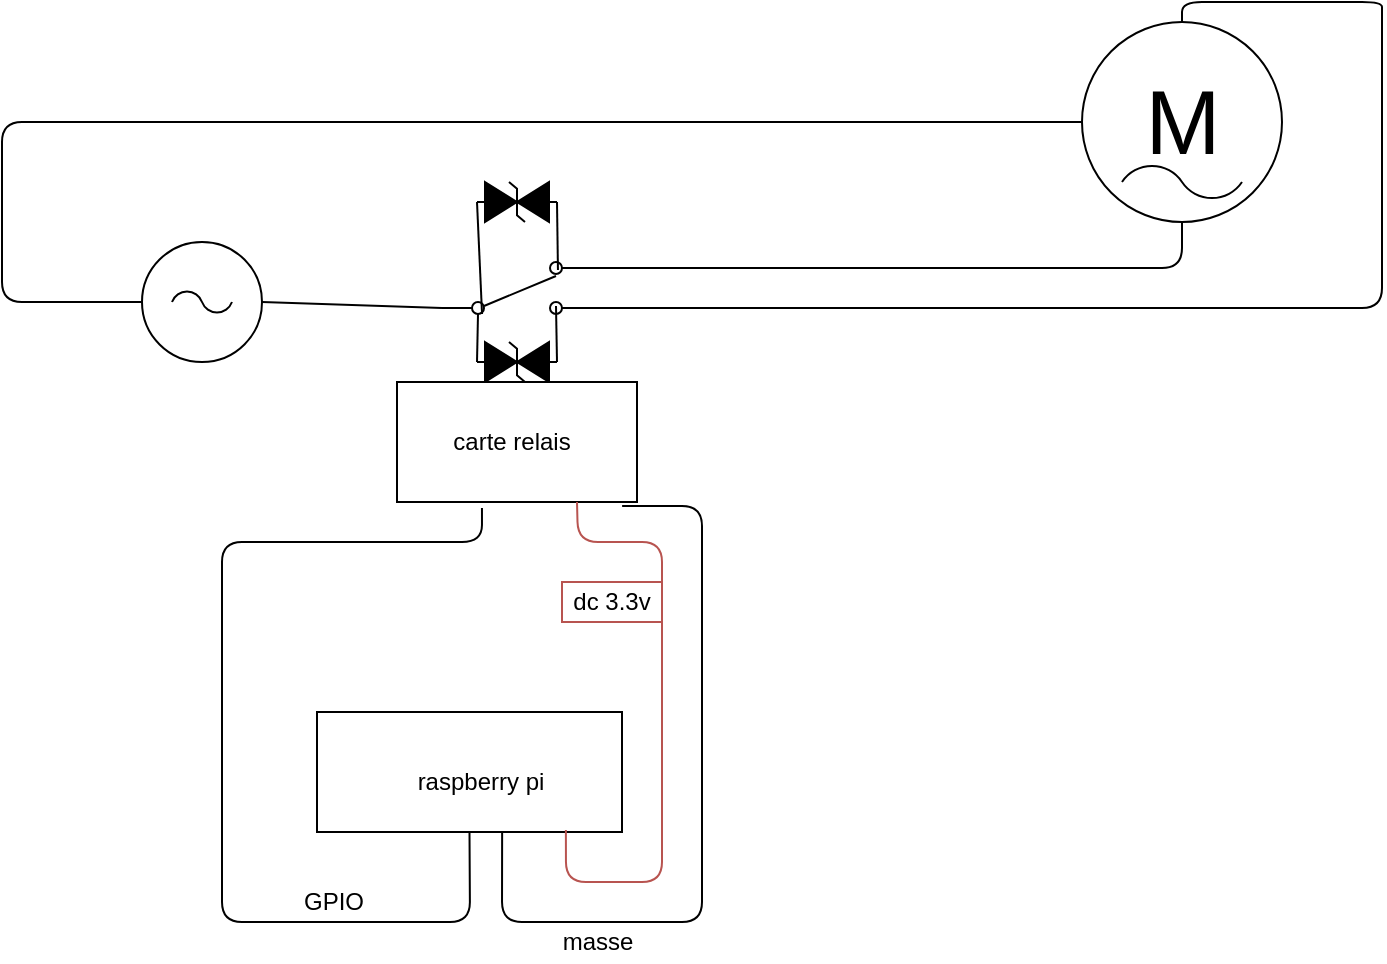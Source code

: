 <mxfile version="13.9.9" type="github">
  <diagram name="Page-1" id="7e0a89b8-554c-2b80-1dc8-d5c74ca68de4">
    <mxGraphModel dx="989" dy="779" grid="1" gridSize="10" guides="1" tooltips="1" connect="1" arrows="1" fold="1" page="1" pageScale="1" pageWidth="1100" pageHeight="850" background="#ffffff" math="0" shadow="0">
      <root>
        <mxCell id="0" />
        <mxCell id="1" parent="0" />
        <mxCell id="cGzED9iwPoAN8l90j6dS-2" value="" style="pointerEvents=1;verticalLabelPosition=bottom;shadow=0;dashed=0;align=center;html=1;verticalAlign=top;shape=mxgraph.electrical.electro-mechanical.2-way_switch;" vertex="1" parent="1">
          <mxGeometry x="400" y="140" width="75" height="26" as="geometry" />
        </mxCell>
        <mxCell id="cGzED9iwPoAN8l90j6dS-4" value="" style="pointerEvents=1;verticalLabelPosition=bottom;shadow=0;dashed=0;align=center;html=1;verticalAlign=top;shape=mxgraph.electrical.signal_sources.ac_source;" vertex="1" parent="1">
          <mxGeometry x="250" y="130" width="60" height="60" as="geometry" />
        </mxCell>
        <mxCell id="cGzED9iwPoAN8l90j6dS-6" value="" style="endArrow=none;html=1;exitX=0;exitY=0.5;exitDx=0;exitDy=0;exitPerimeter=0;" edge="1" parent="1" source="cGzED9iwPoAN8l90j6dS-4" target="cGzED9iwPoAN8l90j6dS-7">
          <mxGeometry width="50" height="50" relative="1" as="geometry">
            <mxPoint x="450" y="420" as="sourcePoint" />
            <mxPoint x="180" y="60" as="targetPoint" />
            <Array as="points">
              <mxPoint x="180" y="160" />
              <mxPoint x="180" y="70" />
            </Array>
          </mxGeometry>
        </mxCell>
        <mxCell id="cGzED9iwPoAN8l90j6dS-7" value="M" style="dashed=0;outlineConnect=0;align=center;html=1;shape=mxgraph.pid.engines.electric_motor_(ac);fontSize=45;" vertex="1" parent="1">
          <mxGeometry x="720" y="20" width="100" height="100" as="geometry" />
        </mxCell>
        <mxCell id="cGzED9iwPoAN8l90j6dS-8" value="" style="endArrow=none;html=1;exitX=1;exitY=0.5;exitDx=0;exitDy=0;exitPerimeter=0;entryX=0;entryY=0.885;entryDx=0;entryDy=0;entryPerimeter=0;" edge="1" parent="1" source="cGzED9iwPoAN8l90j6dS-4" target="cGzED9iwPoAN8l90j6dS-2">
          <mxGeometry width="50" height="50" relative="1" as="geometry">
            <mxPoint x="450" y="420" as="sourcePoint" />
            <mxPoint x="500" y="370" as="targetPoint" />
          </mxGeometry>
        </mxCell>
        <mxCell id="cGzED9iwPoAN8l90j6dS-9" value="" style="endArrow=none;html=1;exitX=1;exitY=0.115;exitDx=0;exitDy=0;exitPerimeter=0;entryX=0.5;entryY=1;entryDx=0;entryDy=0;entryPerimeter=0;" edge="1" parent="1" source="cGzED9iwPoAN8l90j6dS-2" target="cGzED9iwPoAN8l90j6dS-7">
          <mxGeometry width="50" height="50" relative="1" as="geometry">
            <mxPoint x="475" y="140" as="sourcePoint" />
            <mxPoint x="750" y="140" as="targetPoint" />
            <Array as="points">
              <mxPoint x="770" y="143" />
            </Array>
          </mxGeometry>
        </mxCell>
        <mxCell id="cGzED9iwPoAN8l90j6dS-11" value="" style="endArrow=none;html=1;exitX=1;exitY=0.885;exitDx=0;exitDy=0;exitPerimeter=0;entryX=0.5;entryY=0;entryDx=0;entryDy=0;entryPerimeter=0;" edge="1" parent="1" source="cGzED9iwPoAN8l90j6dS-2" target="cGzED9iwPoAN8l90j6dS-7">
          <mxGeometry width="50" height="50" relative="1" as="geometry">
            <mxPoint x="450" y="270" as="sourcePoint" />
            <mxPoint x="500" y="220" as="targetPoint" />
            <Array as="points">
              <mxPoint x="870" y="163" />
              <mxPoint x="870" y="20" />
              <mxPoint x="870" y="10" />
              <mxPoint x="770" y="10" />
            </Array>
          </mxGeometry>
        </mxCell>
        <mxCell id="cGzED9iwPoAN8l90j6dS-12" value="" style="pointerEvents=1;fillColor=strokeColor;verticalLabelPosition=bottom;shadow=0;dashed=0;align=center;html=1;verticalAlign=top;shape=mxgraph.electrical.diodes.transorb_2;" vertex="1" parent="1">
          <mxGeometry x="417.5" y="180" width="40" height="20" as="geometry" />
        </mxCell>
        <mxCell id="cGzED9iwPoAN8l90j6dS-13" value="" style="endArrow=none;html=1;entryX=0.76;entryY=0.846;entryDx=0;entryDy=0;entryPerimeter=0;exitX=1;exitY=0.5;exitDx=0;exitDy=0;exitPerimeter=0;" edge="1" parent="1" source="cGzED9iwPoAN8l90j6dS-12" target="cGzED9iwPoAN8l90j6dS-2">
          <mxGeometry width="50" height="50" relative="1" as="geometry">
            <mxPoint x="457" y="210" as="sourcePoint" />
            <mxPoint x="480" y="220" as="targetPoint" />
          </mxGeometry>
        </mxCell>
        <mxCell id="cGzED9iwPoAN8l90j6dS-14" value="" style="endArrow=none;html=1;exitX=0;exitY=0.5;exitDx=0;exitDy=0;exitPerimeter=0;entryX=0.24;entryY=1;entryDx=0;entryDy=0;entryPerimeter=0;" edge="1" parent="1" source="cGzED9iwPoAN8l90j6dS-12" target="cGzED9iwPoAN8l90j6dS-2">
          <mxGeometry width="50" height="50" relative="1" as="geometry">
            <mxPoint x="450" y="270" as="sourcePoint" />
            <mxPoint x="500" y="220" as="targetPoint" />
          </mxGeometry>
        </mxCell>
        <mxCell id="cGzED9iwPoAN8l90j6dS-15" value="" style="pointerEvents=1;fillColor=strokeColor;verticalLabelPosition=bottom;shadow=0;dashed=0;align=center;html=1;verticalAlign=top;shape=mxgraph.electrical.diodes.transorb_2;" vertex="1" parent="1">
          <mxGeometry x="417.5" y="100" width="40" height="20" as="geometry" />
        </mxCell>
        <mxCell id="cGzED9iwPoAN8l90j6dS-16" value="" style="endArrow=none;html=1;entryX=0;entryY=0.5;entryDx=0;entryDy=0;entryPerimeter=0;exitX=0.267;exitY=1;exitDx=0;exitDy=0;exitPerimeter=0;" edge="1" parent="1" source="cGzED9iwPoAN8l90j6dS-2" target="cGzED9iwPoAN8l90j6dS-15">
          <mxGeometry width="50" height="50" relative="1" as="geometry">
            <mxPoint x="450" y="270" as="sourcePoint" />
            <mxPoint x="500" y="220" as="targetPoint" />
          </mxGeometry>
        </mxCell>
        <mxCell id="cGzED9iwPoAN8l90j6dS-17" value="" style="endArrow=none;html=1;entryX=1;entryY=0.5;entryDx=0;entryDy=0;entryPerimeter=0;exitX=0.773;exitY=0.154;exitDx=0;exitDy=0;exitPerimeter=0;" edge="1" parent="1" source="cGzED9iwPoAN8l90j6dS-2" target="cGzED9iwPoAN8l90j6dS-15">
          <mxGeometry width="50" height="50" relative="1" as="geometry">
            <mxPoint x="450" y="270" as="sourcePoint" />
            <mxPoint x="500" y="220" as="targetPoint" />
          </mxGeometry>
        </mxCell>
        <mxCell id="cGzED9iwPoAN8l90j6dS-19" value="" style="rounded=0;whiteSpace=wrap;html=1;" vertex="1" parent="1">
          <mxGeometry x="377.5" y="200" width="120" height="60" as="geometry" />
        </mxCell>
        <mxCell id="cGzED9iwPoAN8l90j6dS-20" value="carte relais" style="text;html=1;strokeColor=none;fillColor=none;align=center;verticalAlign=middle;whiteSpace=wrap;rounded=0;" vertex="1" parent="1">
          <mxGeometry x="400" y="220" width="70" height="20" as="geometry" />
        </mxCell>
        <mxCell id="cGzED9iwPoAN8l90j6dS-21" value="" style="rounded=0;whiteSpace=wrap;html=1;" vertex="1" parent="1">
          <mxGeometry x="337.5" y="365" width="152.5" height="60" as="geometry" />
        </mxCell>
        <mxCell id="cGzED9iwPoAN8l90j6dS-22" value="" style="shape=image;html=1;verticalAlign=top;verticalLabelPosition=bottom;labelBackgroundColor=#ffffff;imageAspect=0;aspect=fixed;image=https://cdn4.iconfinder.com/data/icons/logos-and-brands-1/512/272_Raspberry_Pi_logo-128.png" vertex="1" parent="1">
          <mxGeometry x="337.5" y="370" width="28" height="28" as="geometry" />
        </mxCell>
        <mxCell id="cGzED9iwPoAN8l90j6dS-27" value="" style="endArrow=none;html=1;entryX=0.607;entryY=1;entryDx=0;entryDy=0;entryPerimeter=0;exitX=0.938;exitY=1.033;exitDx=0;exitDy=0;exitPerimeter=0;" edge="1" parent="1" source="cGzED9iwPoAN8l90j6dS-19" target="cGzED9iwPoAN8l90j6dS-21">
          <mxGeometry width="50" height="50" relative="1" as="geometry">
            <mxPoint x="630" y="420" as="sourcePoint" />
            <mxPoint x="500" y="210" as="targetPoint" />
            <Array as="points">
              <mxPoint x="530" y="262" />
              <mxPoint x="530" y="470" />
              <mxPoint x="430" y="470" />
            </Array>
          </mxGeometry>
        </mxCell>
        <mxCell id="cGzED9iwPoAN8l90j6dS-28" value="" style="endArrow=none;html=1;exitX=0.5;exitY=1;exitDx=0;exitDy=0;entryX=0.354;entryY=1.05;entryDx=0;entryDy=0;entryPerimeter=0;" edge="1" parent="1" source="cGzED9iwPoAN8l90j6dS-21" target="cGzED9iwPoAN8l90j6dS-19">
          <mxGeometry width="50" height="50" relative="1" as="geometry">
            <mxPoint x="450" y="260" as="sourcePoint" />
            <mxPoint x="500" y="210" as="targetPoint" />
            <Array as="points">
              <mxPoint x="414" y="470" />
              <mxPoint x="290" y="470" />
              <mxPoint x="290" y="280" />
              <mxPoint x="420" y="280" />
            </Array>
          </mxGeometry>
        </mxCell>
        <mxCell id="cGzED9iwPoAN8l90j6dS-30" value="" style="endArrow=none;html=1;exitX=0.816;exitY=0.983;exitDx=0;exitDy=0;exitPerimeter=0;entryX=0.75;entryY=1;entryDx=0;entryDy=0;fillColor=#f8cecc;strokeColor=#b85450;" edge="1" parent="1" source="cGzED9iwPoAN8l90j6dS-21" target="cGzED9iwPoAN8l90j6dS-19">
          <mxGeometry width="50" height="50" relative="1" as="geometry">
            <mxPoint x="450" y="260" as="sourcePoint" />
            <mxPoint x="500" y="210" as="targetPoint" />
            <Array as="points">
              <mxPoint x="462" y="450" />
              <mxPoint x="510" y="450" />
              <mxPoint x="510" y="280" />
              <mxPoint x="468" y="280" />
            </Array>
          </mxGeometry>
        </mxCell>
        <mxCell id="cGzED9iwPoAN8l90j6dS-31" value="masse" style="text;html=1;strokeColor=none;fillColor=none;align=center;verticalAlign=middle;whiteSpace=wrap;rounded=0;" vertex="1" parent="1">
          <mxGeometry x="457.5" y="470" width="40" height="20" as="geometry" />
        </mxCell>
        <mxCell id="cGzED9iwPoAN8l90j6dS-32" value="dc 3.3v" style="text;html=1;strokeColor=#b85450;align=center;verticalAlign=middle;whiteSpace=wrap;rounded=0;" vertex="1" parent="1">
          <mxGeometry x="460" y="300" width="50" height="20" as="geometry" />
        </mxCell>
        <mxCell id="cGzED9iwPoAN8l90j6dS-33" value="GPIO" style="text;html=1;strokeColor=none;fillColor=none;align=center;verticalAlign=middle;whiteSpace=wrap;rounded=0;" vertex="1" parent="1">
          <mxGeometry x="326" y="450" width="40" height="20" as="geometry" />
        </mxCell>
        <mxCell id="cGzED9iwPoAN8l90j6dS-34" value="raspberry pi" style="text;html=1;strokeColor=none;fillColor=none;align=center;verticalAlign=middle;whiteSpace=wrap;rounded=0;" vertex="1" parent="1">
          <mxGeometry x="377.5" y="390" width="82.5" height="20" as="geometry" />
        </mxCell>
      </root>
    </mxGraphModel>
  </diagram>
</mxfile>
